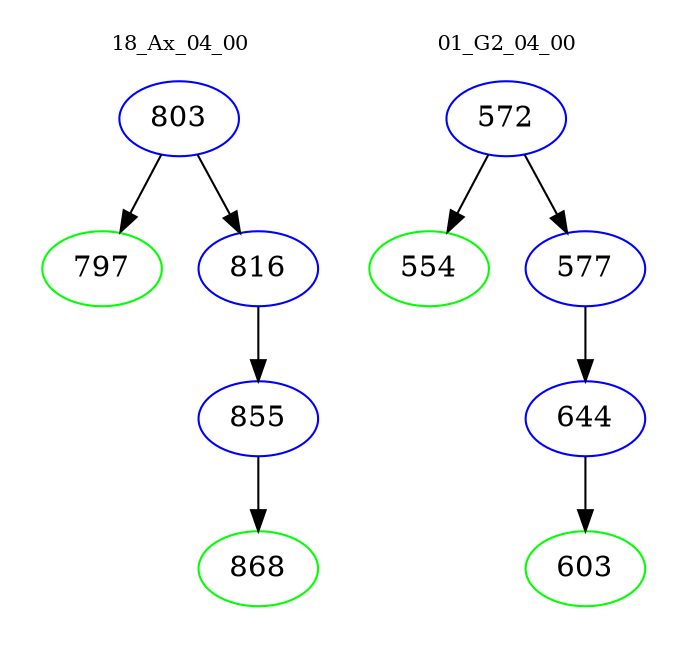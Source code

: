 digraph{
subgraph cluster_0 {
color = white
label = "18_Ax_04_00";
fontsize=10;
T0_803 [label="803", color="blue"]
T0_803 -> T0_797 [color="black"]
T0_797 [label="797", color="green"]
T0_803 -> T0_816 [color="black"]
T0_816 [label="816", color="blue"]
T0_816 -> T0_855 [color="black"]
T0_855 [label="855", color="blue"]
T0_855 -> T0_868 [color="black"]
T0_868 [label="868", color="green"]
}
subgraph cluster_1 {
color = white
label = "01_G2_04_00";
fontsize=10;
T1_572 [label="572", color="blue"]
T1_572 -> T1_554 [color="black"]
T1_554 [label="554", color="green"]
T1_572 -> T1_577 [color="black"]
T1_577 [label="577", color="blue"]
T1_577 -> T1_644 [color="black"]
T1_644 [label="644", color="blue"]
T1_644 -> T1_603 [color="black"]
T1_603 [label="603", color="green"]
}
}
